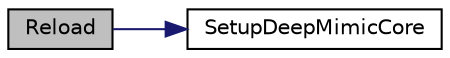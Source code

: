 digraph "Reload"
{
 // LATEX_PDF_SIZE
  edge [fontname="Helvetica",fontsize="10",labelfontname="Helvetica",labelfontsize="10"];
  node [fontname="Helvetica",fontsize="10",shape=record];
  rankdir="LR";
  Node1 [label="Reload",height=0.2,width=0.4,color="black", fillcolor="grey75", style="filled", fontcolor="black",tooltip=" "];
  Node1 -> Node2 [color="midnightblue",fontsize="10",style="solid",fontname="Helvetica"];
  Node2 [label="SetupDeepMimicCore",height=0.2,width=0.4,color="black", fillcolor="white", style="filled",URL="$_main_8cpp.html#aca4aeae74837455178d8c22413f48600",tooltip=" "];
}
